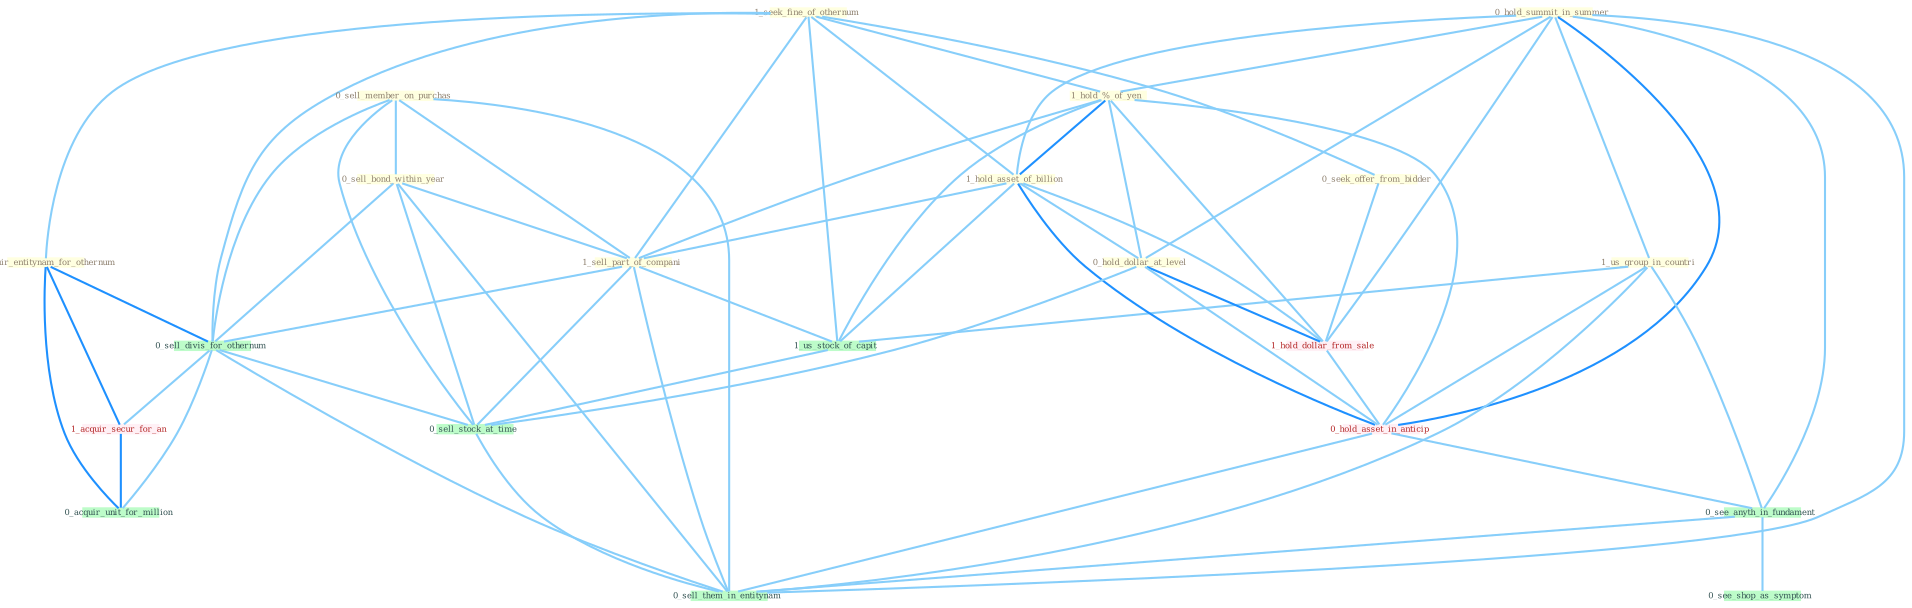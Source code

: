 Graph G{ 
    node
    [shape=polygon,style=filled,width=.5,height=.06,color="#BDFCC9",fixedsize=true,fontsize=4,
    fontcolor="#2f4f4f"];
    {node
    [color="#ffffe0", fontcolor="#8b7d6b"] "1_seek_fine_of_othernum " "0_hold_summit_in_summer " "0_sell_member_on_purchas " "1_us_group_in_countri " "1_hold_%_of_yen " "1_hold_asset_of_billion " "0_sell_bond_within_year " "0_seek_offer_from_bidder " "1_sell_part_of_compani " "0_hold_dollar_at_level " "0_acquir_entitynam_for_othernum "}
{node [color="#fff0f5", fontcolor="#b22222"] "1_acquir_secur_for_an " "1_hold_dollar_from_sale " "0_hold_asset_in_anticip "}
edge [color="#B0E2FF"];

	"1_seek_fine_of_othernum " -- "1_hold_%_of_yen " [w="1", color="#87cefa" ];
	"1_seek_fine_of_othernum " -- "1_hold_asset_of_billion " [w="1", color="#87cefa" ];
	"1_seek_fine_of_othernum " -- "0_seek_offer_from_bidder " [w="1", color="#87cefa" ];
	"1_seek_fine_of_othernum " -- "1_sell_part_of_compani " [w="1", color="#87cefa" ];
	"1_seek_fine_of_othernum " -- "0_acquir_entitynam_for_othernum " [w="1", color="#87cefa" ];
	"1_seek_fine_of_othernum " -- "0_sell_divis_for_othernum " [w="1", color="#87cefa" ];
	"1_seek_fine_of_othernum " -- "1_us_stock_of_capit " [w="1", color="#87cefa" ];
	"0_hold_summit_in_summer " -- "1_us_group_in_countri " [w="1", color="#87cefa" ];
	"0_hold_summit_in_summer " -- "1_hold_%_of_yen " [w="1", color="#87cefa" ];
	"0_hold_summit_in_summer " -- "1_hold_asset_of_billion " [w="1", color="#87cefa" ];
	"0_hold_summit_in_summer " -- "0_hold_dollar_at_level " [w="1", color="#87cefa" ];
	"0_hold_summit_in_summer " -- "1_hold_dollar_from_sale " [w="1", color="#87cefa" ];
	"0_hold_summit_in_summer " -- "0_hold_asset_in_anticip " [w="2", color="#1e90ff" , len=0.8];
	"0_hold_summit_in_summer " -- "0_see_anyth_in_fundament " [w="1", color="#87cefa" ];
	"0_hold_summit_in_summer " -- "0_sell_them_in_entitynam " [w="1", color="#87cefa" ];
	"0_sell_member_on_purchas " -- "0_sell_bond_within_year " [w="1", color="#87cefa" ];
	"0_sell_member_on_purchas " -- "1_sell_part_of_compani " [w="1", color="#87cefa" ];
	"0_sell_member_on_purchas " -- "0_sell_divis_for_othernum " [w="1", color="#87cefa" ];
	"0_sell_member_on_purchas " -- "0_sell_stock_at_time " [w="1", color="#87cefa" ];
	"0_sell_member_on_purchas " -- "0_sell_them_in_entitynam " [w="1", color="#87cefa" ];
	"1_us_group_in_countri " -- "1_us_stock_of_capit " [w="1", color="#87cefa" ];
	"1_us_group_in_countri " -- "0_hold_asset_in_anticip " [w="1", color="#87cefa" ];
	"1_us_group_in_countri " -- "0_see_anyth_in_fundament " [w="1", color="#87cefa" ];
	"1_us_group_in_countri " -- "0_sell_them_in_entitynam " [w="1", color="#87cefa" ];
	"1_hold_%_of_yen " -- "1_hold_asset_of_billion " [w="2", color="#1e90ff" , len=0.8];
	"1_hold_%_of_yen " -- "1_sell_part_of_compani " [w="1", color="#87cefa" ];
	"1_hold_%_of_yen " -- "0_hold_dollar_at_level " [w="1", color="#87cefa" ];
	"1_hold_%_of_yen " -- "1_us_stock_of_capit " [w="1", color="#87cefa" ];
	"1_hold_%_of_yen " -- "1_hold_dollar_from_sale " [w="1", color="#87cefa" ];
	"1_hold_%_of_yen " -- "0_hold_asset_in_anticip " [w="1", color="#87cefa" ];
	"1_hold_asset_of_billion " -- "1_sell_part_of_compani " [w="1", color="#87cefa" ];
	"1_hold_asset_of_billion " -- "0_hold_dollar_at_level " [w="1", color="#87cefa" ];
	"1_hold_asset_of_billion " -- "1_us_stock_of_capit " [w="1", color="#87cefa" ];
	"1_hold_asset_of_billion " -- "1_hold_dollar_from_sale " [w="1", color="#87cefa" ];
	"1_hold_asset_of_billion " -- "0_hold_asset_in_anticip " [w="2", color="#1e90ff" , len=0.8];
	"0_sell_bond_within_year " -- "1_sell_part_of_compani " [w="1", color="#87cefa" ];
	"0_sell_bond_within_year " -- "0_sell_divis_for_othernum " [w="1", color="#87cefa" ];
	"0_sell_bond_within_year " -- "0_sell_stock_at_time " [w="1", color="#87cefa" ];
	"0_sell_bond_within_year " -- "0_sell_them_in_entitynam " [w="1", color="#87cefa" ];
	"0_seek_offer_from_bidder " -- "1_hold_dollar_from_sale " [w="1", color="#87cefa" ];
	"1_sell_part_of_compani " -- "0_sell_divis_for_othernum " [w="1", color="#87cefa" ];
	"1_sell_part_of_compani " -- "1_us_stock_of_capit " [w="1", color="#87cefa" ];
	"1_sell_part_of_compani " -- "0_sell_stock_at_time " [w="1", color="#87cefa" ];
	"1_sell_part_of_compani " -- "0_sell_them_in_entitynam " [w="1", color="#87cefa" ];
	"0_hold_dollar_at_level " -- "1_hold_dollar_from_sale " [w="2", color="#1e90ff" , len=0.8];
	"0_hold_dollar_at_level " -- "0_hold_asset_in_anticip " [w="1", color="#87cefa" ];
	"0_hold_dollar_at_level " -- "0_sell_stock_at_time " [w="1", color="#87cefa" ];
	"0_acquir_entitynam_for_othernum " -- "0_sell_divis_for_othernum " [w="2", color="#1e90ff" , len=0.8];
	"0_acquir_entitynam_for_othernum " -- "1_acquir_secur_for_an " [w="2", color="#1e90ff" , len=0.8];
	"0_acquir_entitynam_for_othernum " -- "0_acquir_unit_for_million " [w="2", color="#1e90ff" , len=0.8];
	"0_sell_divis_for_othernum " -- "1_acquir_secur_for_an " [w="1", color="#87cefa" ];
	"0_sell_divis_for_othernum " -- "0_sell_stock_at_time " [w="1", color="#87cefa" ];
	"0_sell_divis_for_othernum " -- "0_acquir_unit_for_million " [w="1", color="#87cefa" ];
	"0_sell_divis_for_othernum " -- "0_sell_them_in_entitynam " [w="1", color="#87cefa" ];
	"1_acquir_secur_for_an " -- "0_acquir_unit_for_million " [w="2", color="#1e90ff" , len=0.8];
	"1_us_stock_of_capit " -- "0_sell_stock_at_time " [w="1", color="#87cefa" ];
	"1_hold_dollar_from_sale " -- "0_hold_asset_in_anticip " [w="1", color="#87cefa" ];
	"0_hold_asset_in_anticip " -- "0_see_anyth_in_fundament " [w="1", color="#87cefa" ];
	"0_hold_asset_in_anticip " -- "0_sell_them_in_entitynam " [w="1", color="#87cefa" ];
	"0_sell_stock_at_time " -- "0_sell_them_in_entitynam " [w="1", color="#87cefa" ];
	"0_see_anyth_in_fundament " -- "0_see_shop_as_symptom " [w="1", color="#87cefa" ];
	"0_see_anyth_in_fundament " -- "0_sell_them_in_entitynam " [w="1", color="#87cefa" ];
}